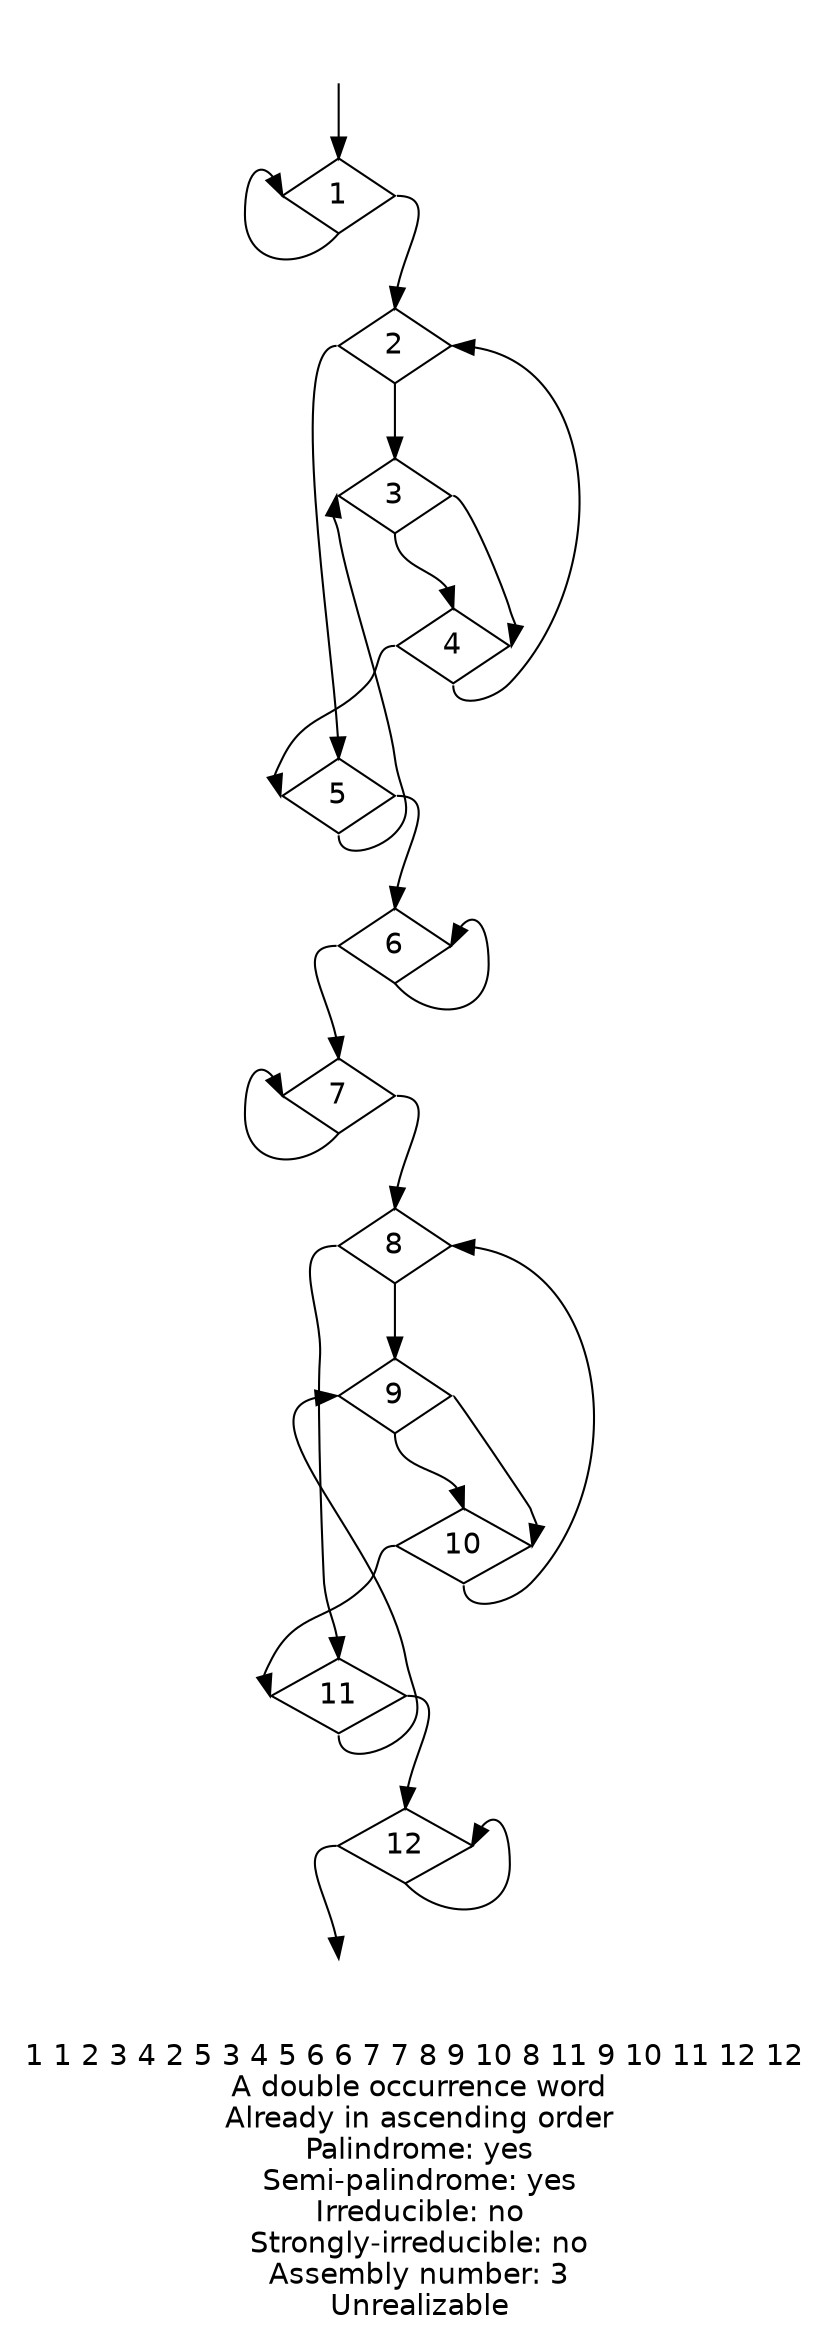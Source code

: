digraph {
fontname="Helvetica"
node [fontname="Helvetica"]
node [shape=diamond]
label="1 1 2 3 4 2 5 3 4 5 6 6 7 7 8 9 10 8 11 9 10 11 12 12 \nA double occurrence word\nAlready in ascending order\nPalindrome: yes\nSemi-palindrome: yes\nIrreducible: no\nStrongly-irreducible: no\nAssembly number: 3\nUnrealizable\n"
a [style="invis"]
b [style="invis"]
a:s -> 1:n
1:s -> 1:w
1:e -> 2:n
2:s -> 3:n
3:s -> 4:n
4:s -> 2:e
2:w -> 5:n
5:s -> 3:w
3:e -> 4:e
4:w -> 5:w
5:e -> 6:n
6:s -> 6:e
6:w -> 7:n
7:s -> 7:w
7:e -> 8:n
8:s -> 9:n
9:s -> 10:n
10:s -> 8:e
8:w -> 11:n
11:s -> 9:w
9:e -> 10:e
10:w -> 11:w
11:e -> 12:n
12:s -> 12:e
12:w -> b:n
}
